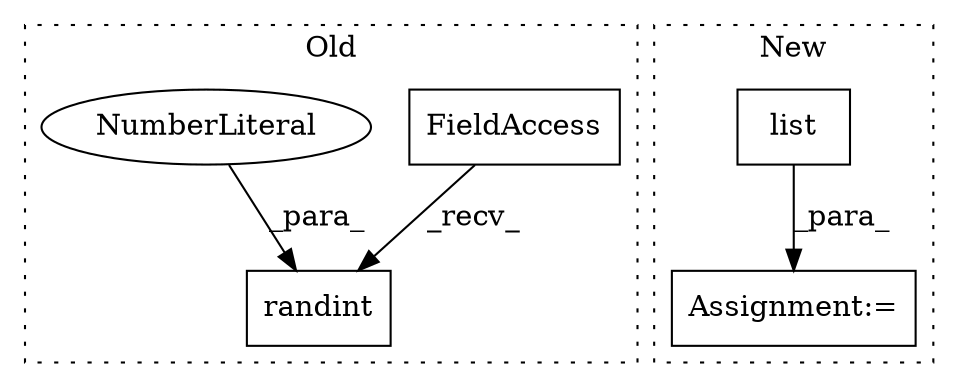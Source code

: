 digraph G {
subgraph cluster0 {
1 [label="randint" a="32" s="12695,12712" l="8,1" shape="box"];
3 [label="FieldAccess" a="22" s="12682" l="12" shape="box"];
4 [label="NumberLiteral" a="34" s="12703" l="1" shape="ellipse"];
label = "Old";
style="dotted";
}
subgraph cluster1 {
2 [label="list" a="32" s="13425,13431" l="5,1" shape="box"];
5 [label="Assignment:=" a="7" s="13395" l="12" shape="box"];
label = "New";
style="dotted";
}
2 -> 5 [label="_para_"];
3 -> 1 [label="_recv_"];
4 -> 1 [label="_para_"];
}